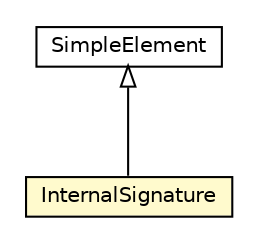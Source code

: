 #!/usr/local/bin/dot
#
# Class diagram 
# Generated by UMLGraph version 5.1 (http://www.umlgraph.org/)
#

digraph G {
	edge [fontname="Helvetica",fontsize=10,labelfontname="Helvetica",labelfontsize=10];
	node [fontname="Helvetica",fontsize=10,shape=plaintext];
	nodesep=0.25;
	ranksep=0.5;
	// uk.gov.nationalarchives.droid.base.SimpleElement
	c2432 [label=<<table title="uk.gov.nationalarchives.droid.base.SimpleElement" border="0" cellborder="1" cellspacing="0" cellpadding="2" port="p" href="../base/SimpleElement.html">
		<tr><td><table border="0" cellspacing="0" cellpadding="1">
<tr><td align="center" balign="center"> SimpleElement </td></tr>
		</table></td></tr>
		</table>>, fontname="Helvetica", fontcolor="black", fontsize=10.0];
	// uk.gov.nationalarchives.droid.signatureFile.InternalSignature
	c2443 [label=<<table title="uk.gov.nationalarchives.droid.signatureFile.InternalSignature" border="0" cellborder="1" cellspacing="0" cellpadding="2" port="p" bgcolor="lemonChiffon" href="./InternalSignature.html">
		<tr><td><table border="0" cellspacing="0" cellpadding="1">
<tr><td align="center" balign="center"> InternalSignature </td></tr>
		</table></td></tr>
		</table>>, fontname="Helvetica", fontcolor="black", fontsize=10.0];
	//uk.gov.nationalarchives.droid.signatureFile.InternalSignature extends uk.gov.nationalarchives.droid.base.SimpleElement
	c2432:p -> c2443:p [dir=back,arrowtail=empty];
}

